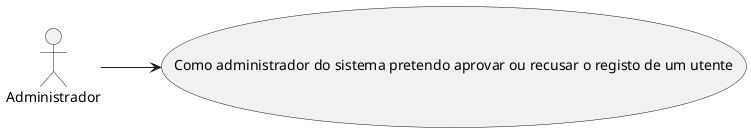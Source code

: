 @startuml
'https://plantuml.com/use-case-diagram

left to right direction
"Administrador" as nobody

nobody --> (Como administrador do sistema pretendo aprovar ou recusar o registo de um utente)

@enduml
